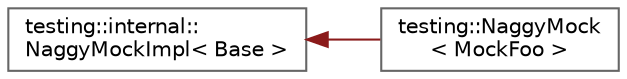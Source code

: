 digraph "Graphical Class Hierarchy"
{
 // LATEX_PDF_SIZE
  bgcolor="transparent";
  edge [fontname=Helvetica,fontsize=10,labelfontname=Helvetica,labelfontsize=10];
  node [fontname=Helvetica,fontsize=10,shape=box,height=0.2,width=0.4];
  rankdir="LR";
  Node0 [id="Node000000",label="testing::internal::\lNaggyMockImpl\< Base \>",height=0.2,width=0.4,color="grey40", fillcolor="white", style="filled",URL="$classtesting_1_1internal_1_1NaggyMockImpl.html",tooltip=" "];
  Node0 -> Node1 [id="edge479_Node000000_Node000001",dir="back",color="firebrick4",style="solid",tooltip=" "];
  Node1 [id="Node000001",label="testing::NaggyMock\l\< MockFoo \>",height=0.2,width=0.4,color="grey40", fillcolor="white", style="filled",URL="$classtesting_1_1NaggyMock.html",tooltip=" "];
}

